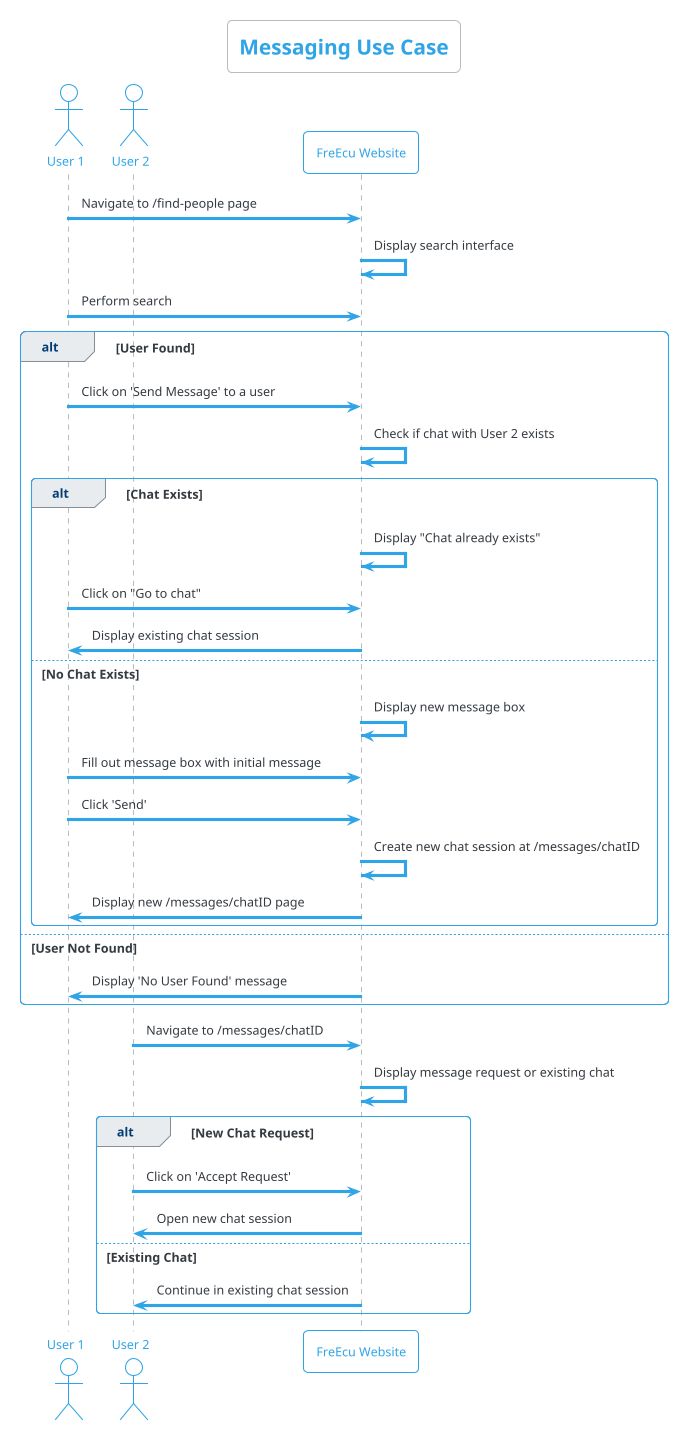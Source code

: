 @startuml messagingUseCase

!theme cerulean-outline
skinparam defaultFontName Arial
title Messaging Use Case

actor "User 1" as U1
actor "User 2" as U2
participant "FreEcu Website" as WEB

U1 -> WEB: Navigate to /find-people page
WEB -> WEB: Display search interface
U1 -> WEB: Perform search

alt User Found
    U1 -> WEB: Click on 'Send Message' to a user
    WEB -> WEB: Check if chat with User 2 exists
    
    alt Chat Exists
        WEB -> WEB: Display "Chat already exists"
        U1 -> WEB: Click on "Go to chat"
        WEB -> U1: Display existing chat session
    else No Chat Exists
        WEB -> WEB: Display new message box
        U1 -> WEB: Fill out message box with initial message
        U1 -> WEB: Click 'Send'
        WEB -> WEB: Create new chat session at /messages/chatID
        WEB -> U1: Display new /messages/chatID page
    end
    
else User Not Found
    WEB -> U1: Display 'No User Found' message
end

U2 -> WEB: Navigate to /messages/chatID
WEB -> WEB: Display message request or existing chat
alt New Chat Request
    U2 -> WEB: Click on 'Accept Request'
    WEB -> U2: Open new chat session
else Existing Chat
    WEB -> U2: Continue in existing chat session
end

@enduml
